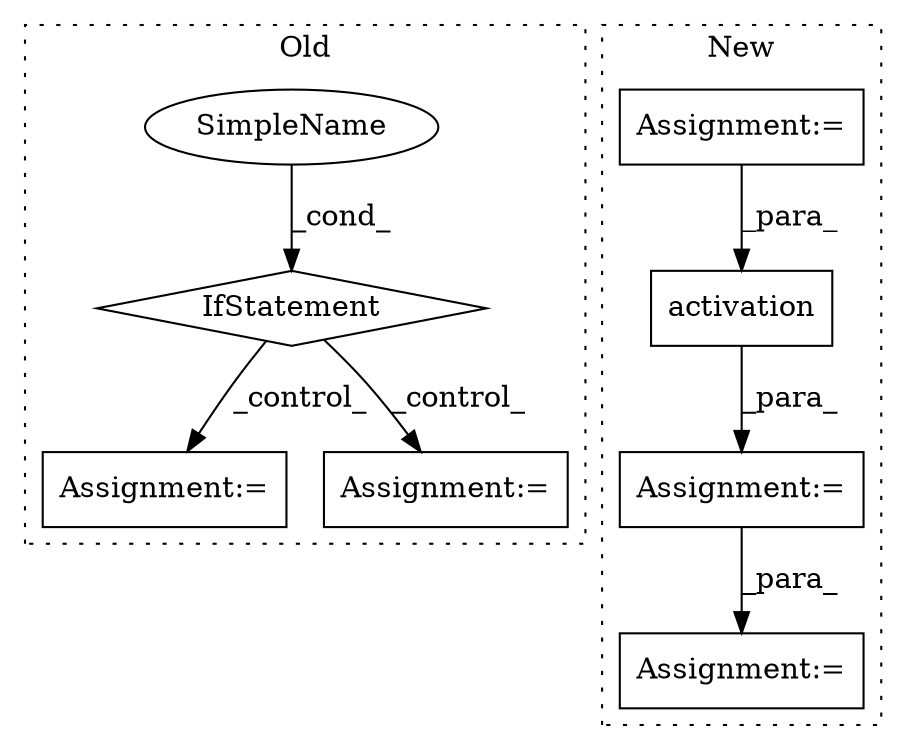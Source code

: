 digraph G {
subgraph cluster0 {
1 [label="IfStatement" a="25" s="3306,3317" l="4,2" shape="diamond"];
4 [label="Assignment:=" a="7" s="3330" l="1" shape="box"];
7 [label="Assignment:=" a="7" s="3430" l="1" shape="box"];
8 [label="SimpleName" a="42" s="3310" l="7" shape="ellipse"];
label = "Old";
style="dotted";
}
subgraph cluster1 {
2 [label="activation" a="32" s="5201,5215" l="11,1" shape="box"];
3 [label="Assignment:=" a="7" s="5227" l="1" shape="box"];
5 [label="Assignment:=" a="7" s="5200" l="1" shape="box"];
6 [label="Assignment:=" a="7" s="4631" l="1" shape="box"];
label = "New";
style="dotted";
}
1 -> 7 [label="_control_"];
1 -> 4 [label="_control_"];
2 -> 5 [label="_para_"];
5 -> 3 [label="_para_"];
6 -> 2 [label="_para_"];
8 -> 1 [label="_cond_"];
}